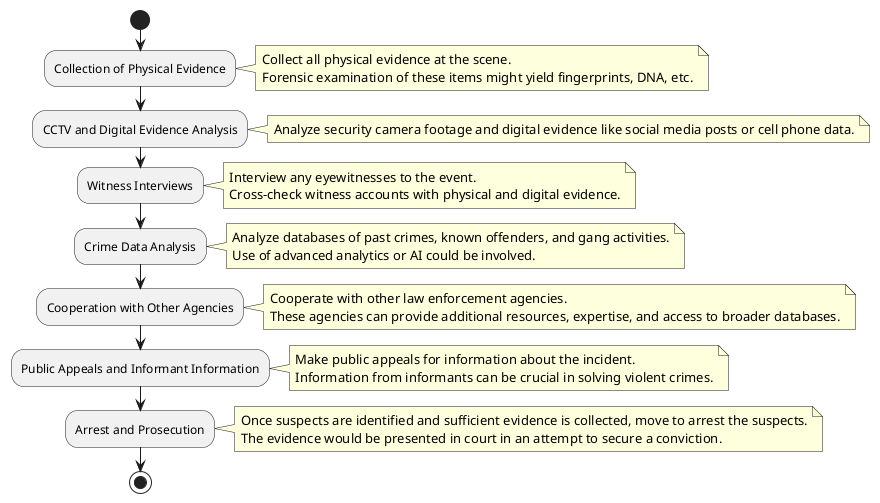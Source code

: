 @startuml
start

:Collection of Physical Evidence;
note right
Collect all physical evidence at the scene. 
Forensic examination of these items might yield fingerprints, DNA, etc.
end note

:CCTV and Digital Evidence Analysis;
note right
Analyze security camera footage and digital evidence like social media posts or cell phone data.
end note

:Witness Interviews;
note right
Interview any eyewitnesses to the event.
Cross-check witness accounts with physical and digital evidence.
end note

:Crime Data Analysis;
note right
Analyze databases of past crimes, known offenders, and gang activities.
Use of advanced analytics or AI could be involved.
end note

:Cooperation with Other Agencies;
note right
Cooperate with other law enforcement agencies.
These agencies can provide additional resources, expertise, and access to broader databases.
end note

:Public Appeals and Informant Information;
note right
Make public appeals for information about the incident.
Information from informants can be crucial in solving violent crimes.
end note

:Arrest and Prosecution;
note right
Once suspects are identified and sufficient evidence is collected, move to arrest the suspects.
The evidence would be presented in court in an attempt to secure a conviction.
end note

stop
@enduml
